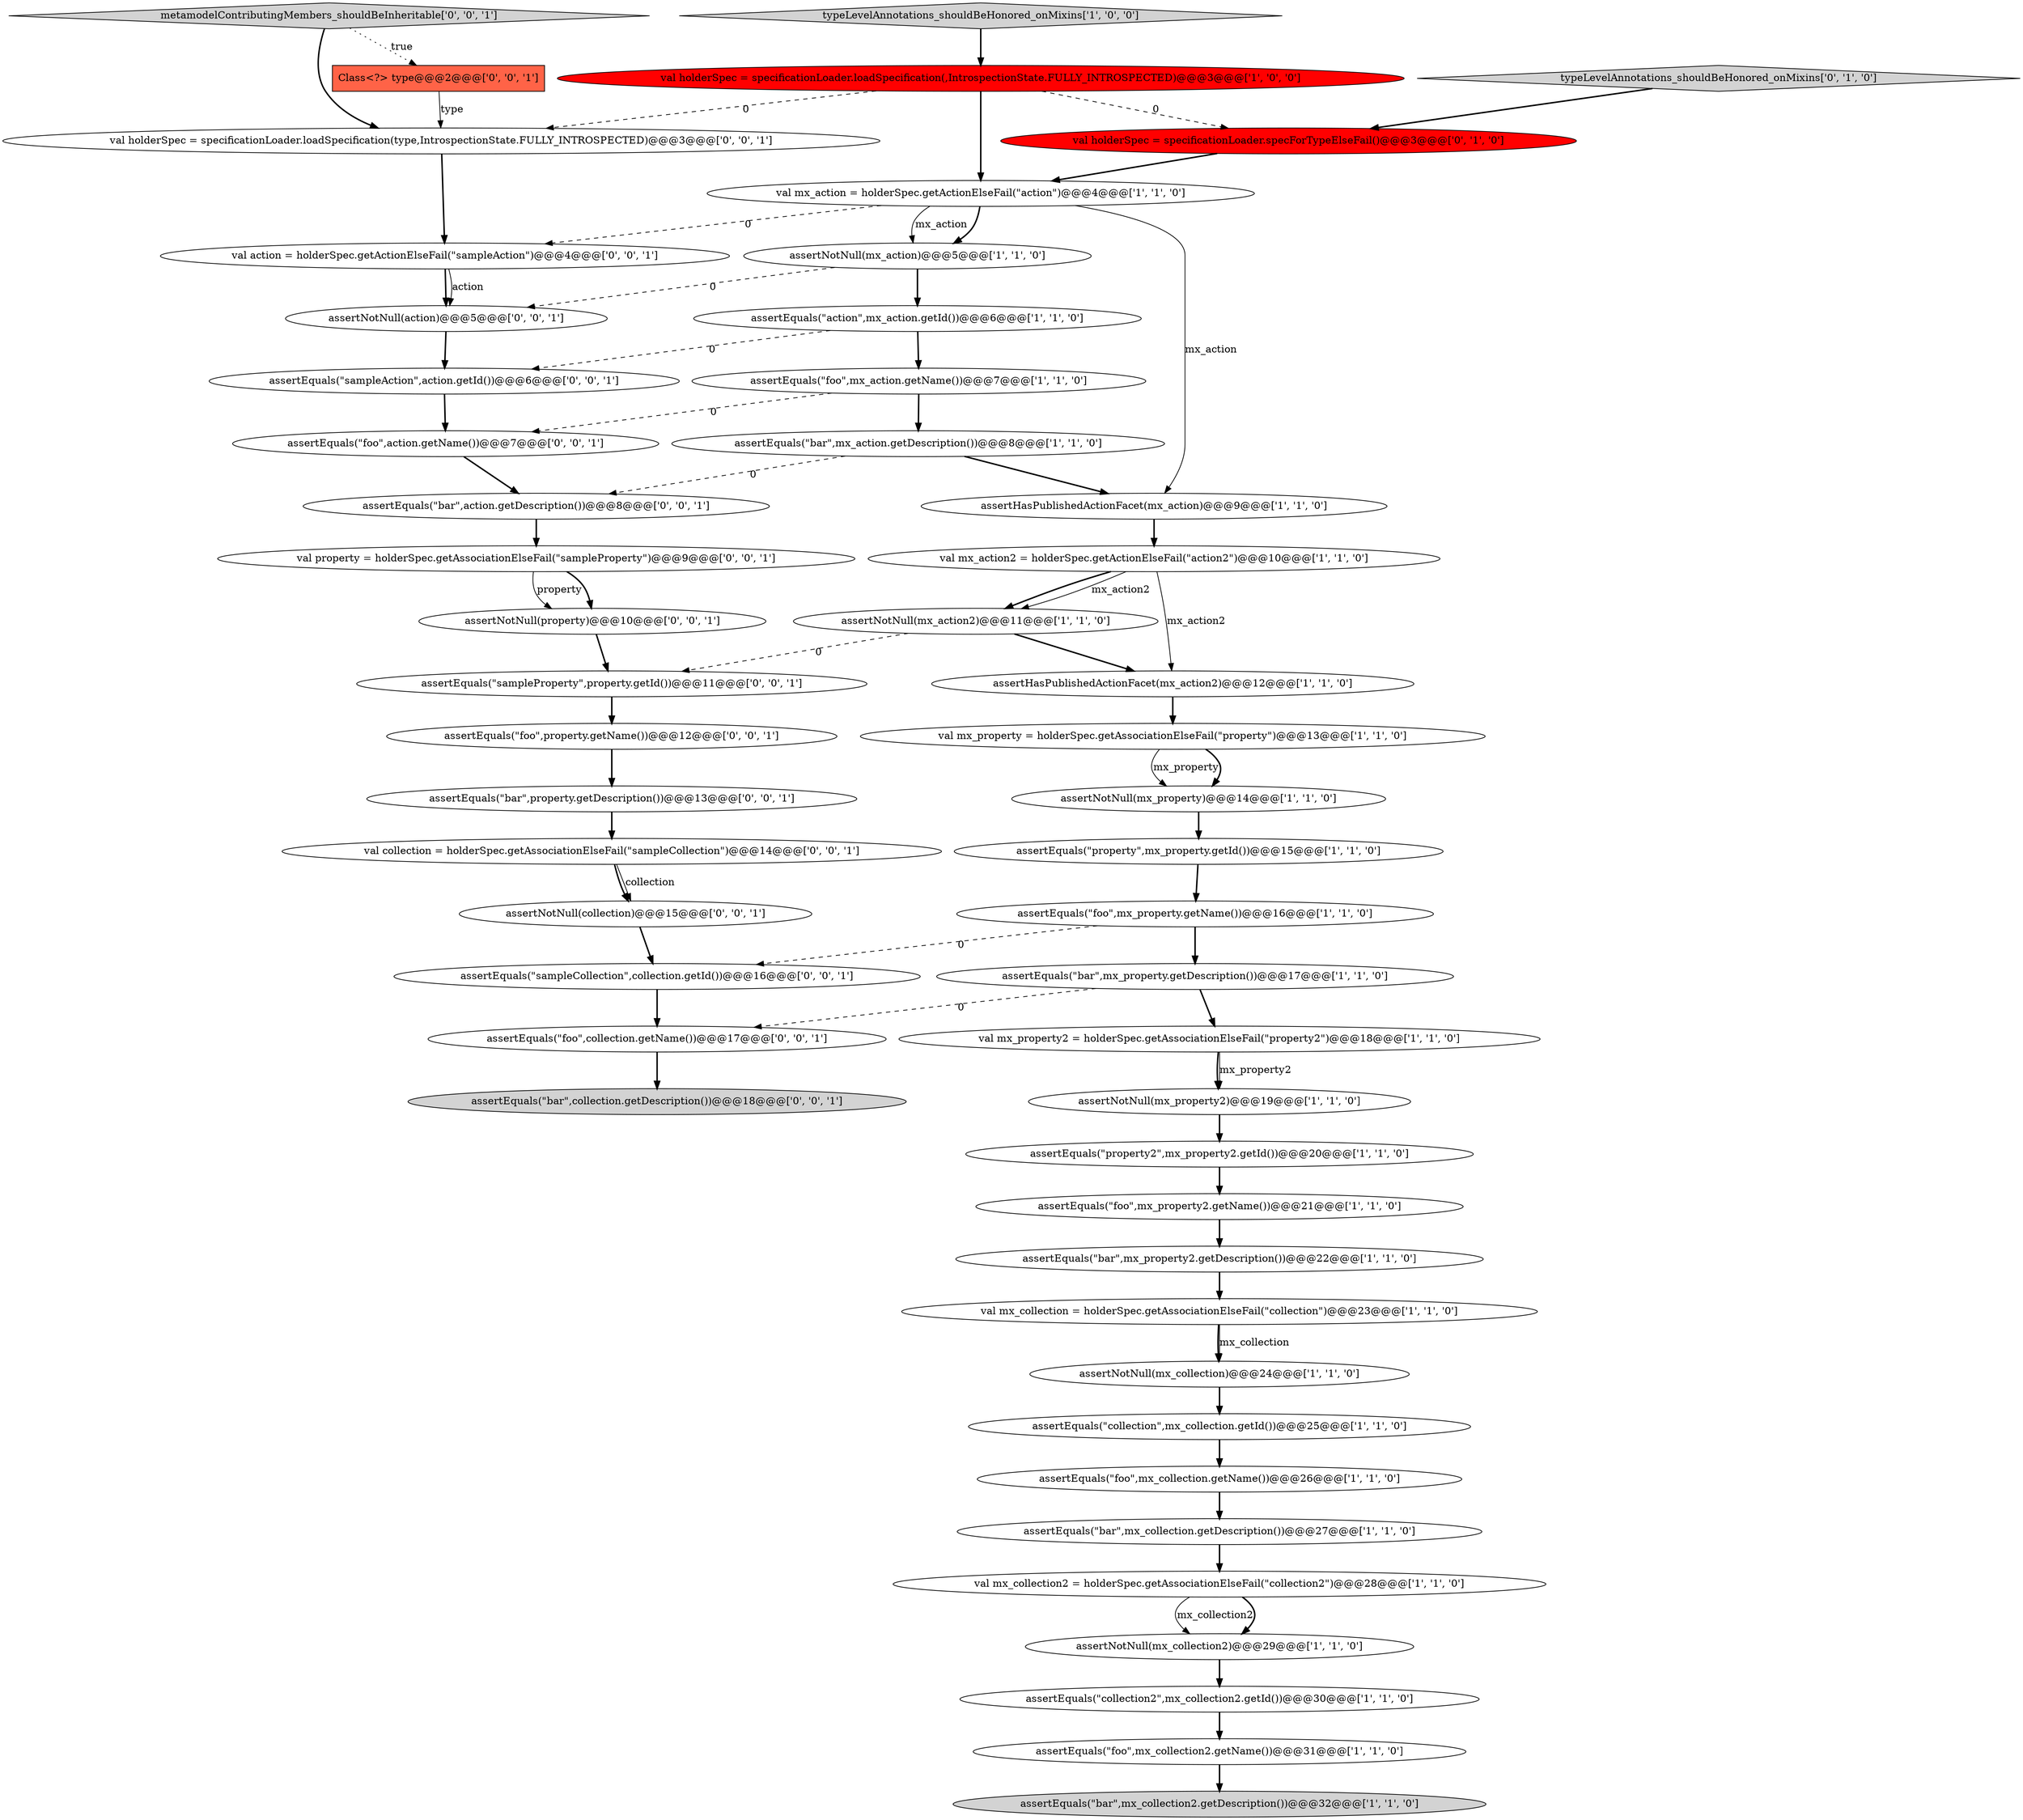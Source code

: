 digraph {
14 [style = filled, label = "assertNotNull(mx_action)@@@5@@@['1', '1', '0']", fillcolor = white, shape = ellipse image = "AAA0AAABBB1BBB"];
33 [style = filled, label = "assertNotNull(collection)@@@15@@@['0', '0', '1']", fillcolor = white, shape = ellipse image = "AAA0AAABBB3BBB"];
3 [style = filled, label = "assertEquals(\"property2\",mx_property2.getId())@@@20@@@['1', '1', '0']", fillcolor = white, shape = ellipse image = "AAA0AAABBB1BBB"];
36 [style = filled, label = "assertEquals(\"foo\",action.getName())@@@7@@@['0', '0', '1']", fillcolor = white, shape = ellipse image = "AAA0AAABBB3BBB"];
1 [style = filled, label = "val mx_action2 = holderSpec.getActionElseFail(\"action2\")@@@10@@@['1', '1', '0']", fillcolor = white, shape = ellipse image = "AAA0AAABBB1BBB"];
42 [style = filled, label = "assertEquals(\"bar\",property.getDescription())@@@13@@@['0', '0', '1']", fillcolor = white, shape = ellipse image = "AAA0AAABBB3BBB"];
46 [style = filled, label = "assertEquals(\"sampleCollection\",collection.getId())@@@16@@@['0', '0', '1']", fillcolor = white, shape = ellipse image = "AAA0AAABBB3BBB"];
5 [style = filled, label = "assertEquals(\"bar\",mx_collection2.getDescription())@@@32@@@['1', '1', '0']", fillcolor = lightgray, shape = ellipse image = "AAA0AAABBB1BBB"];
40 [style = filled, label = "val collection = holderSpec.getAssociationElseFail(\"sampleCollection\")@@@14@@@['0', '0', '1']", fillcolor = white, shape = ellipse image = "AAA0AAABBB3BBB"];
26 [style = filled, label = "assertNotNull(mx_property2)@@@19@@@['1', '1', '0']", fillcolor = white, shape = ellipse image = "AAA0AAABBB1BBB"];
18 [style = filled, label = "assertEquals(\"property\",mx_property.getId())@@@15@@@['1', '1', '0']", fillcolor = white, shape = ellipse image = "AAA0AAABBB1BBB"];
0 [style = filled, label = "val holderSpec = specificationLoader.loadSpecification(,IntrospectionState.FULLY_INTROSPECTED)@@@3@@@['1', '0', '0']", fillcolor = red, shape = ellipse image = "AAA1AAABBB1BBB"];
17 [style = filled, label = "assertEquals(\"foo\",mx_property.getName())@@@16@@@['1', '1', '0']", fillcolor = white, shape = ellipse image = "AAA0AAABBB1BBB"];
49 [style = filled, label = "val holderSpec = specificationLoader.loadSpecification(type,IntrospectionState.FULLY_INTROSPECTED)@@@3@@@['0', '0', '1']", fillcolor = white, shape = ellipse image = "AAA0AAABBB3BBB"];
34 [style = filled, label = "Class<?> type@@@2@@@['0', '0', '1']", fillcolor = tomato, shape = box image = "AAA0AAABBB3BBB"];
23 [style = filled, label = "typeLevelAnnotations_shouldBeHonored_onMixins['1', '0', '0']", fillcolor = lightgray, shape = diamond image = "AAA0AAABBB1BBB"];
20 [style = filled, label = "val mx_action = holderSpec.getActionElseFail(\"action\")@@@4@@@['1', '1', '0']", fillcolor = white, shape = ellipse image = "AAA0AAABBB1BBB"];
22 [style = filled, label = "val mx_collection = holderSpec.getAssociationElseFail(\"collection\")@@@23@@@['1', '1', '0']", fillcolor = white, shape = ellipse image = "AAA0AAABBB1BBB"];
44 [style = filled, label = "val action = holderSpec.getActionElseFail(\"sampleAction\")@@@4@@@['0', '0', '1']", fillcolor = white, shape = ellipse image = "AAA0AAABBB3BBB"];
45 [style = filled, label = "val property = holderSpec.getAssociationElseFail(\"sampleProperty\")@@@9@@@['0', '0', '1']", fillcolor = white, shape = ellipse image = "AAA0AAABBB3BBB"];
47 [style = filled, label = "assertEquals(\"foo\",collection.getName())@@@17@@@['0', '0', '1']", fillcolor = white, shape = ellipse image = "AAA0AAABBB3BBB"];
2 [style = filled, label = "assertNotNull(mx_action2)@@@11@@@['1', '1', '0']", fillcolor = white, shape = ellipse image = "AAA0AAABBB1BBB"];
27 [style = filled, label = "assertEquals(\"foo\",mx_property2.getName())@@@21@@@['1', '1', '0']", fillcolor = white, shape = ellipse image = "AAA0AAABBB1BBB"];
15 [style = filled, label = "assertEquals(\"collection2\",mx_collection2.getId())@@@30@@@['1', '1', '0']", fillcolor = white, shape = ellipse image = "AAA0AAABBB1BBB"];
25 [style = filled, label = "val mx_property = holderSpec.getAssociationElseFail(\"property\")@@@13@@@['1', '1', '0']", fillcolor = white, shape = ellipse image = "AAA0AAABBB1BBB"];
8 [style = filled, label = "assertEquals(\"bar\",mx_property2.getDescription())@@@22@@@['1', '1', '0']", fillcolor = white, shape = ellipse image = "AAA0AAABBB1BBB"];
35 [style = filled, label = "assertNotNull(property)@@@10@@@['0', '0', '1']", fillcolor = white, shape = ellipse image = "AAA0AAABBB3BBB"];
9 [style = filled, label = "assertEquals(\"bar\",mx_collection.getDescription())@@@27@@@['1', '1', '0']", fillcolor = white, shape = ellipse image = "AAA0AAABBB1BBB"];
30 [style = filled, label = "assertNotNull(mx_property)@@@14@@@['1', '1', '0']", fillcolor = white, shape = ellipse image = "AAA0AAABBB1BBB"];
7 [style = filled, label = "val mx_property2 = holderSpec.getAssociationElseFail(\"property2\")@@@18@@@['1', '1', '0']", fillcolor = white, shape = ellipse image = "AAA0AAABBB1BBB"];
21 [style = filled, label = "assertNotNull(mx_collection)@@@24@@@['1', '1', '0']", fillcolor = white, shape = ellipse image = "AAA0AAABBB1BBB"];
38 [style = filled, label = "assertEquals(\"bar\",collection.getDescription())@@@18@@@['0', '0', '1']", fillcolor = lightgray, shape = ellipse image = "AAA0AAABBB3BBB"];
16 [style = filled, label = "assertHasPublishedActionFacet(mx_action2)@@@12@@@['1', '1', '0']", fillcolor = white, shape = ellipse image = "AAA0AAABBB1BBB"];
13 [style = filled, label = "assertEquals(\"action\",mx_action.getId())@@@6@@@['1', '1', '0']", fillcolor = white, shape = ellipse image = "AAA0AAABBB1BBB"];
48 [style = filled, label = "metamodelContributingMembers_shouldBeInheritable['0', '0', '1']", fillcolor = lightgray, shape = diamond image = "AAA0AAABBB3BBB"];
37 [style = filled, label = "assertEquals(\"foo\",property.getName())@@@12@@@['0', '0', '1']", fillcolor = white, shape = ellipse image = "AAA0AAABBB3BBB"];
19 [style = filled, label = "assertEquals(\"foo\",mx_collection2.getName())@@@31@@@['1', '1', '0']", fillcolor = white, shape = ellipse image = "AAA0AAABBB1BBB"];
43 [style = filled, label = "assertEquals(\"sampleProperty\",property.getId())@@@11@@@['0', '0', '1']", fillcolor = white, shape = ellipse image = "AAA0AAABBB3BBB"];
6 [style = filled, label = "val mx_collection2 = holderSpec.getAssociationElseFail(\"collection2\")@@@28@@@['1', '1', '0']", fillcolor = white, shape = ellipse image = "AAA0AAABBB1BBB"];
10 [style = filled, label = "assertNotNull(mx_collection2)@@@29@@@['1', '1', '0']", fillcolor = white, shape = ellipse image = "AAA0AAABBB1BBB"];
24 [style = filled, label = "assertEquals(\"bar\",mx_action.getDescription())@@@8@@@['1', '1', '0']", fillcolor = white, shape = ellipse image = "AAA0AAABBB1BBB"];
11 [style = filled, label = "assertEquals(\"collection\",mx_collection.getId())@@@25@@@['1', '1', '0']", fillcolor = white, shape = ellipse image = "AAA0AAABBB1BBB"];
4 [style = filled, label = "assertEquals(\"bar\",mx_property.getDescription())@@@17@@@['1', '1', '0']", fillcolor = white, shape = ellipse image = "AAA0AAABBB1BBB"];
50 [style = filled, label = "assertNotNull(action)@@@5@@@['0', '0', '1']", fillcolor = white, shape = ellipse image = "AAA0AAABBB3BBB"];
29 [style = filled, label = "assertEquals(\"foo\",mx_action.getName())@@@7@@@['1', '1', '0']", fillcolor = white, shape = ellipse image = "AAA0AAABBB1BBB"];
32 [style = filled, label = "typeLevelAnnotations_shouldBeHonored_onMixins['0', '1', '0']", fillcolor = lightgray, shape = diamond image = "AAA0AAABBB2BBB"];
12 [style = filled, label = "assertEquals(\"foo\",mx_collection.getName())@@@26@@@['1', '1', '0']", fillcolor = white, shape = ellipse image = "AAA0AAABBB1BBB"];
28 [style = filled, label = "assertHasPublishedActionFacet(mx_action)@@@9@@@['1', '1', '0']", fillcolor = white, shape = ellipse image = "AAA0AAABBB1BBB"];
31 [style = filled, label = "val holderSpec = specificationLoader.specForTypeElseFail()@@@3@@@['0', '1', '0']", fillcolor = red, shape = ellipse image = "AAA1AAABBB2BBB"];
39 [style = filled, label = "assertEquals(\"bar\",action.getDescription())@@@8@@@['0', '0', '1']", fillcolor = white, shape = ellipse image = "AAA0AAABBB3BBB"];
41 [style = filled, label = "assertEquals(\"sampleAction\",action.getId())@@@6@@@['0', '0', '1']", fillcolor = white, shape = ellipse image = "AAA0AAABBB3BBB"];
24->28 [style = bold, label=""];
14->50 [style = dashed, label="0"];
29->36 [style = dashed, label="0"];
48->49 [style = bold, label=""];
25->30 [style = solid, label="mx_property"];
10->15 [style = bold, label=""];
1->16 [style = solid, label="mx_action2"];
26->3 [style = bold, label=""];
25->30 [style = bold, label=""];
49->44 [style = bold, label=""];
6->10 [style = solid, label="mx_collection2"];
22->21 [style = bold, label=""];
18->17 [style = bold, label=""];
44->50 [style = bold, label=""];
16->25 [style = bold, label=""];
20->14 [style = bold, label=""];
11->12 [style = bold, label=""];
28->1 [style = bold, label=""];
39->45 [style = bold, label=""];
43->37 [style = bold, label=""];
34->49 [style = solid, label="type"];
45->35 [style = solid, label="property"];
35->43 [style = bold, label=""];
15->19 [style = bold, label=""];
12->9 [style = bold, label=""];
46->47 [style = bold, label=""];
30->18 [style = bold, label=""];
23->0 [style = bold, label=""];
47->38 [style = bold, label=""];
42->40 [style = bold, label=""];
36->39 [style = bold, label=""];
4->7 [style = bold, label=""];
13->41 [style = dashed, label="0"];
24->39 [style = dashed, label="0"];
8->22 [style = bold, label=""];
3->27 [style = bold, label=""];
9->6 [style = bold, label=""];
7->26 [style = bold, label=""];
22->21 [style = solid, label="mx_collection"];
2->43 [style = dashed, label="0"];
20->28 [style = solid, label="mx_action"];
19->5 [style = bold, label=""];
13->29 [style = bold, label=""];
40->33 [style = bold, label=""];
20->44 [style = dashed, label="0"];
41->36 [style = bold, label=""];
21->11 [style = bold, label=""];
33->46 [style = bold, label=""];
17->46 [style = dashed, label="0"];
6->10 [style = bold, label=""];
7->26 [style = solid, label="mx_property2"];
44->50 [style = solid, label="action"];
0->31 [style = dashed, label="0"];
40->33 [style = solid, label="collection"];
0->20 [style = bold, label=""];
48->34 [style = dotted, label="true"];
1->2 [style = bold, label=""];
14->13 [style = bold, label=""];
1->2 [style = solid, label="mx_action2"];
31->20 [style = bold, label=""];
20->14 [style = solid, label="mx_action"];
29->24 [style = bold, label=""];
0->49 [style = dashed, label="0"];
50->41 [style = bold, label=""];
45->35 [style = bold, label=""];
27->8 [style = bold, label=""];
32->31 [style = bold, label=""];
17->4 [style = bold, label=""];
37->42 [style = bold, label=""];
4->47 [style = dashed, label="0"];
2->16 [style = bold, label=""];
}
